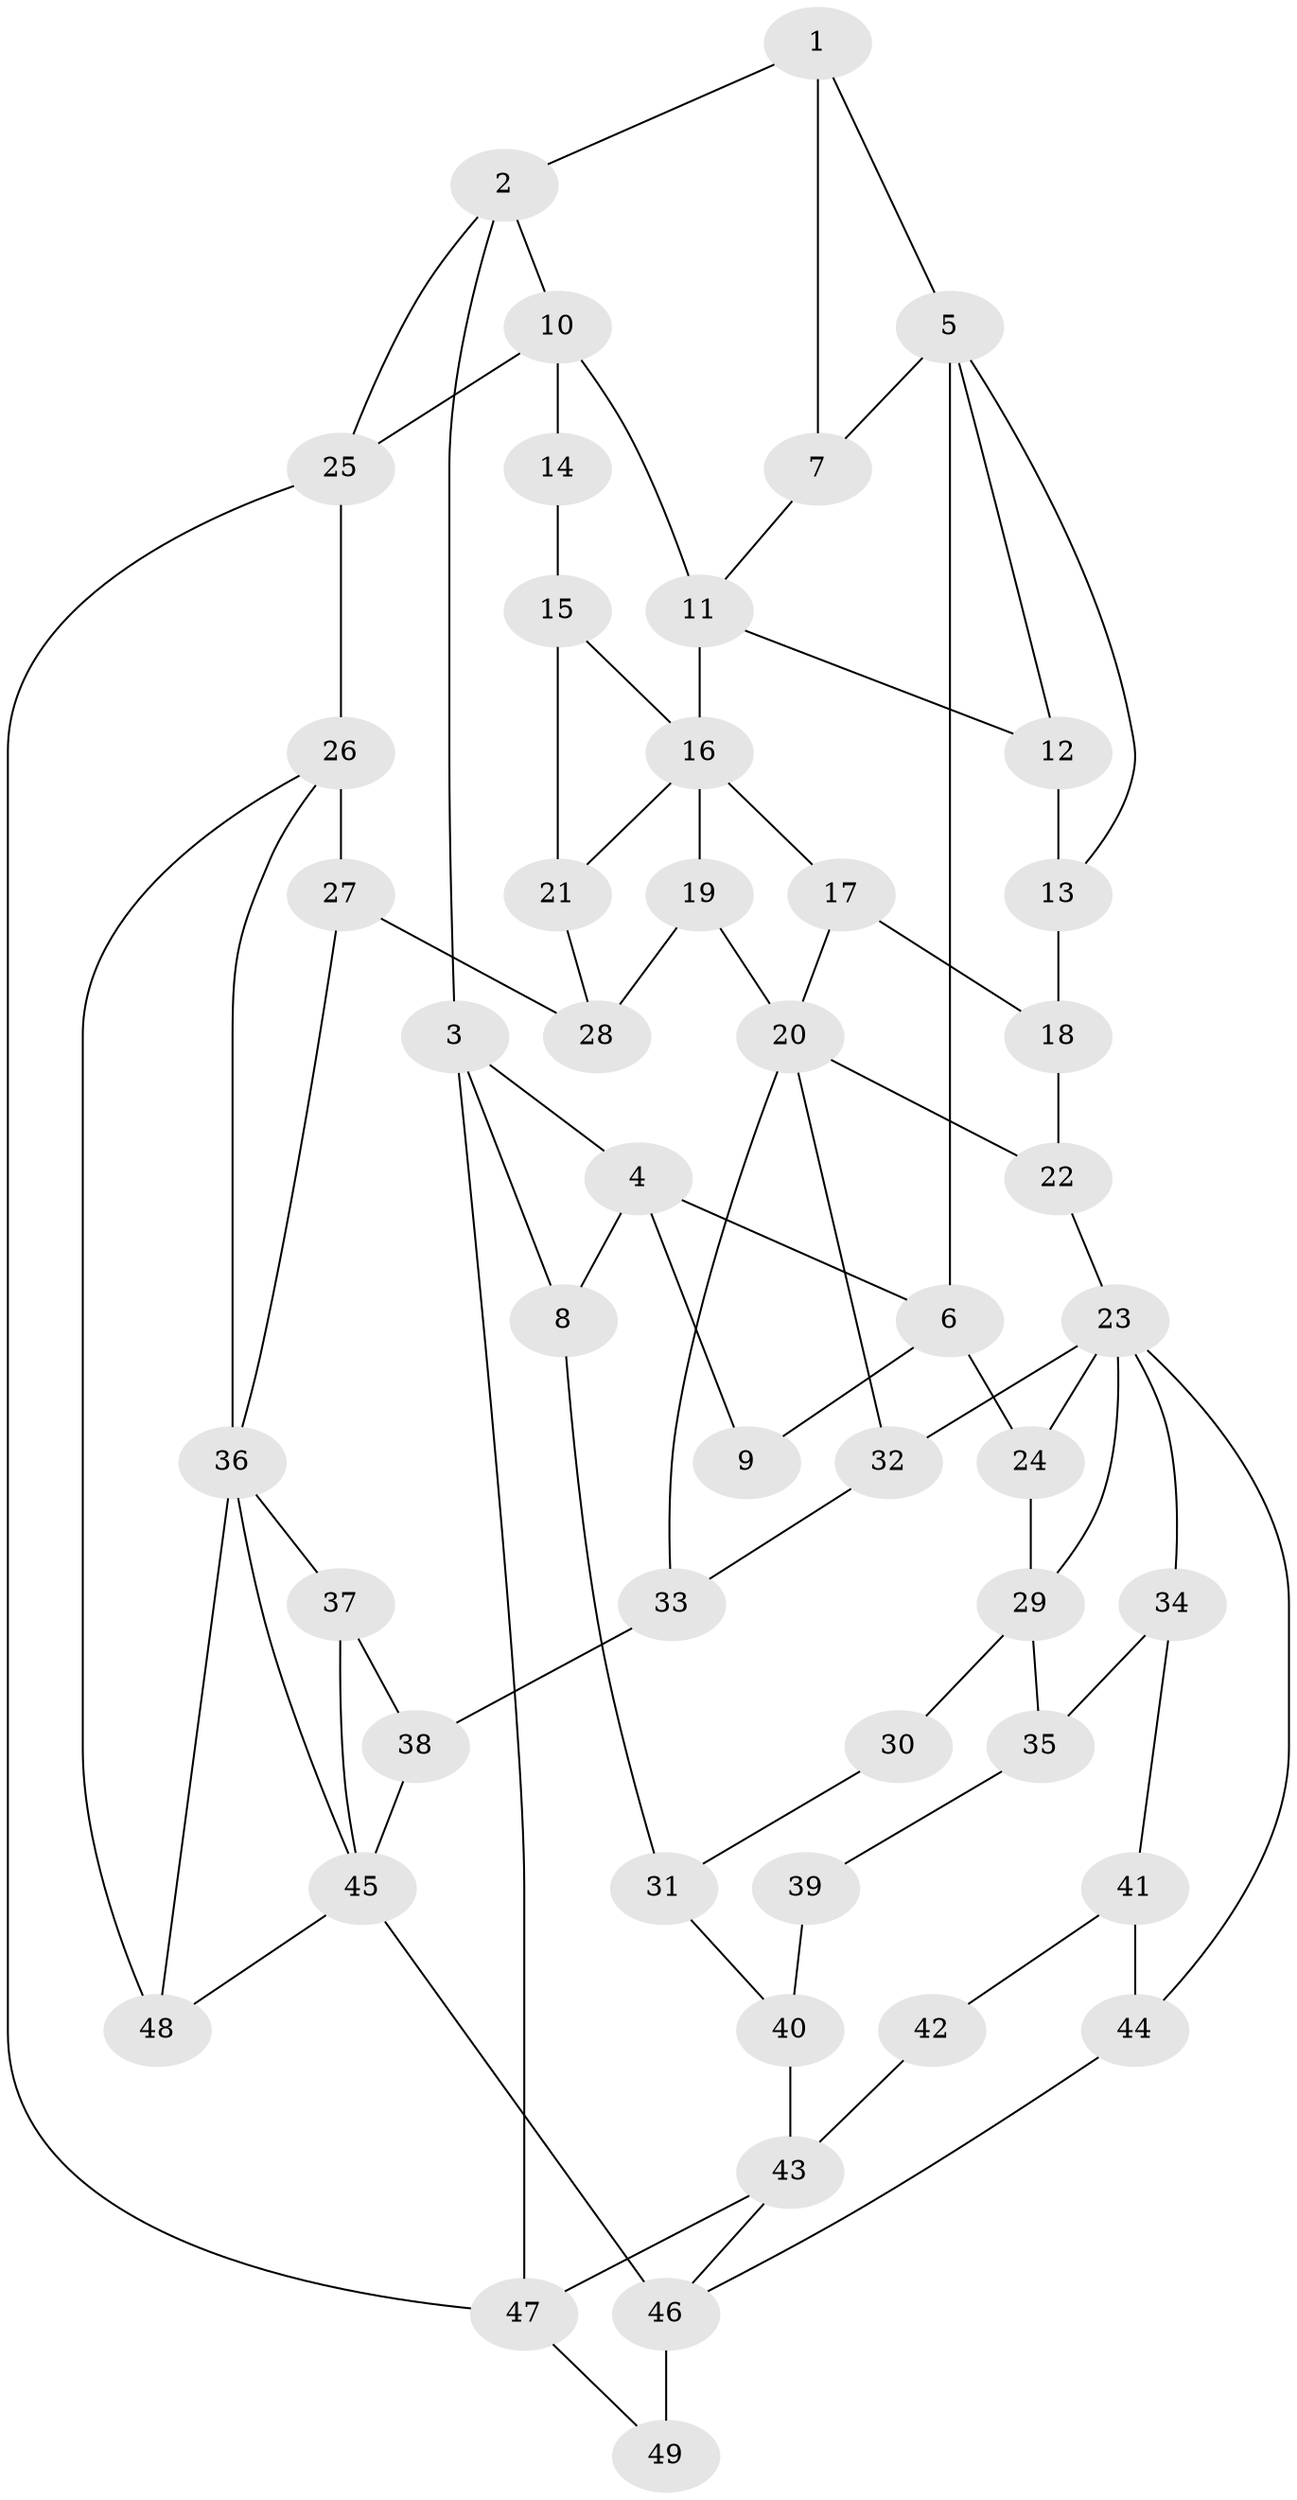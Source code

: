 // original degree distribution, {3: 0.02040816326530612, 4: 0.22448979591836735, 5: 0.5510204081632653, 6: 0.20408163265306123}
// Generated by graph-tools (version 1.1) at 2025/38/03/09/25 02:38:42]
// undirected, 49 vertices, 83 edges
graph export_dot {
graph [start="1"]
  node [color=gray90,style=filled];
  1;
  2;
  3;
  4;
  5;
  6;
  7;
  8;
  9;
  10;
  11;
  12;
  13;
  14;
  15;
  16;
  17;
  18;
  19;
  20;
  21;
  22;
  23;
  24;
  25;
  26;
  27;
  28;
  29;
  30;
  31;
  32;
  33;
  34;
  35;
  36;
  37;
  38;
  39;
  40;
  41;
  42;
  43;
  44;
  45;
  46;
  47;
  48;
  49;
  1 -- 2 [weight=1.0];
  1 -- 5 [weight=1.0];
  1 -- 7 [weight=1.0];
  2 -- 3 [weight=1.0];
  2 -- 10 [weight=1.0];
  2 -- 25 [weight=1.0];
  3 -- 4 [weight=1.0];
  3 -- 8 [weight=1.0];
  3 -- 47 [weight=1.0];
  4 -- 6 [weight=1.0];
  4 -- 8 [weight=1.0];
  4 -- 9 [weight=2.0];
  5 -- 6 [weight=2.0];
  5 -- 7 [weight=1.0];
  5 -- 12 [weight=1.0];
  5 -- 13 [weight=1.0];
  6 -- 9 [weight=1.0];
  6 -- 24 [weight=2.0];
  7 -- 11 [weight=1.0];
  8 -- 31 [weight=1.0];
  10 -- 11 [weight=1.0];
  10 -- 14 [weight=2.0];
  10 -- 25 [weight=2.0];
  11 -- 12 [weight=1.0];
  11 -- 16 [weight=2.0];
  12 -- 13 [weight=1.0];
  13 -- 18 [weight=1.0];
  14 -- 15 [weight=1.0];
  15 -- 16 [weight=1.0];
  15 -- 21 [weight=1.0];
  16 -- 17 [weight=1.0];
  16 -- 19 [weight=1.0];
  16 -- 21 [weight=1.0];
  17 -- 18 [weight=1.0];
  17 -- 20 [weight=1.0];
  18 -- 22 [weight=1.0];
  19 -- 20 [weight=2.0];
  19 -- 28 [weight=1.0];
  20 -- 22 [weight=1.0];
  20 -- 32 [weight=1.0];
  20 -- 33 [weight=1.0];
  21 -- 28 [weight=1.0];
  22 -- 23 [weight=1.0];
  23 -- 24 [weight=1.0];
  23 -- 29 [weight=1.0];
  23 -- 32 [weight=1.0];
  23 -- 34 [weight=1.0];
  23 -- 44 [weight=1.0];
  24 -- 29 [weight=2.0];
  25 -- 26 [weight=2.0];
  25 -- 47 [weight=1.0];
  26 -- 27 [weight=1.0];
  26 -- 36 [weight=1.0];
  26 -- 48 [weight=1.0];
  27 -- 28 [weight=1.0];
  27 -- 36 [weight=1.0];
  29 -- 30 [weight=2.0];
  29 -- 35 [weight=1.0];
  30 -- 31 [weight=1.0];
  31 -- 40 [weight=1.0];
  32 -- 33 [weight=1.0];
  33 -- 38 [weight=1.0];
  34 -- 35 [weight=1.0];
  34 -- 41 [weight=1.0];
  35 -- 39 [weight=1.0];
  36 -- 37 [weight=1.0];
  36 -- 45 [weight=1.0];
  36 -- 48 [weight=2.0];
  37 -- 38 [weight=1.0];
  37 -- 45 [weight=1.0];
  38 -- 45 [weight=1.0];
  39 -- 40 [weight=2.0];
  40 -- 43 [weight=2.0];
  41 -- 42 [weight=1.0];
  41 -- 44 [weight=1.0];
  42 -- 43 [weight=2.0];
  43 -- 46 [weight=1.0];
  43 -- 47 [weight=1.0];
  44 -- 46 [weight=1.0];
  45 -- 46 [weight=2.0];
  45 -- 48 [weight=1.0];
  46 -- 49 [weight=2.0];
  47 -- 49 [weight=1.0];
}
